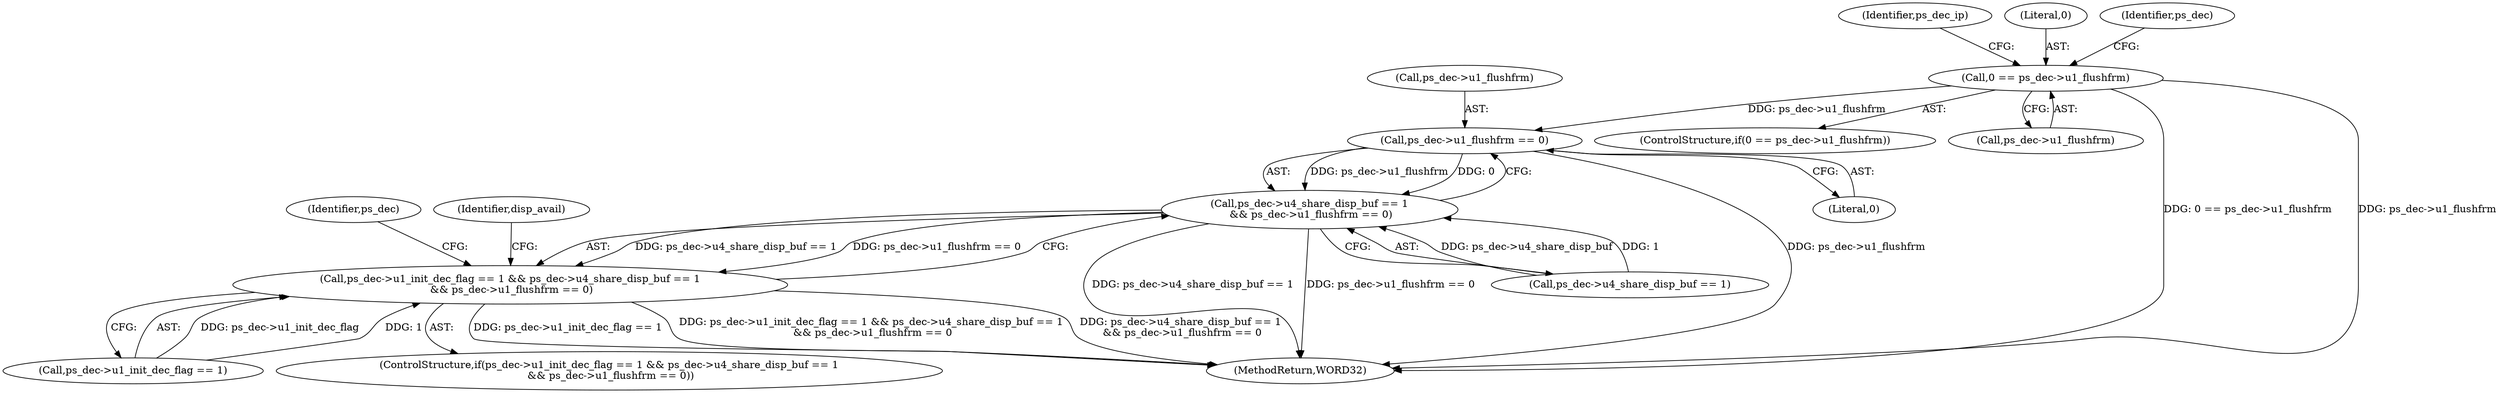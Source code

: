 digraph "0_Android_e86d3cfd2bc28dac421092106751e5638d54a848@pointer" {
"1000259" [label="(Call,0 == ps_dec->u1_flushfrm)"];
"1000541" [label="(Call,ps_dec->u1_flushfrm == 0)"];
"1000535" [label="(Call,ps_dec->u4_share_disp_buf == 1\n && ps_dec->u1_flushfrm == 0)"];
"1000529" [label="(Call,ps_dec->u1_init_dec_flag == 1 && ps_dec->u4_share_disp_buf == 1\n && ps_dec->u1_flushfrm == 0)"];
"1000268" [label="(Identifier,ps_dec_ip)"];
"1000259" [label="(Call,0 == ps_dec->u1_flushfrm)"];
"1000542" [label="(Call,ps_dec->u1_flushfrm)"];
"1000530" [label="(Call,ps_dec->u1_init_dec_flag == 1)"];
"1000705" [label="(Identifier,ps_dec)"];
"1000258" [label="(ControlStructure,if(0 == ps_dec->u1_flushfrm))"];
"1000261" [label="(Call,ps_dec->u1_flushfrm)"];
"1000260" [label="(Literal,0)"];
"1002270" [label="(MethodReturn,WORD32)"];
"1000541" [label="(Call,ps_dec->u1_flushfrm == 0)"];
"1000529" [label="(Call,ps_dec->u1_init_dec_flag == 1 && ps_dec->u4_share_disp_buf == 1\n && ps_dec->u1_flushfrm == 0)"];
"1000536" [label="(Call,ps_dec->u4_share_disp_buf == 1)"];
"1000309" [label="(Identifier,ps_dec)"];
"1000535" [label="(Call,ps_dec->u4_share_disp_buf == 1\n && ps_dec->u1_flushfrm == 0)"];
"1000528" [label="(ControlStructure,if(ps_dec->u1_init_dec_flag == 1 && ps_dec->u4_share_disp_buf == 1\n && ps_dec->u1_flushfrm == 0))"];
"1000545" [label="(Literal,0)"];
"1000550" [label="(Identifier,disp_avail)"];
"1000259" -> "1000258"  [label="AST: "];
"1000259" -> "1000261"  [label="CFG: "];
"1000260" -> "1000259"  [label="AST: "];
"1000261" -> "1000259"  [label="AST: "];
"1000268" -> "1000259"  [label="CFG: "];
"1000309" -> "1000259"  [label="CFG: "];
"1000259" -> "1002270"  [label="DDG: 0 == ps_dec->u1_flushfrm"];
"1000259" -> "1002270"  [label="DDG: ps_dec->u1_flushfrm"];
"1000259" -> "1000541"  [label="DDG: ps_dec->u1_flushfrm"];
"1000541" -> "1000535"  [label="AST: "];
"1000541" -> "1000545"  [label="CFG: "];
"1000542" -> "1000541"  [label="AST: "];
"1000545" -> "1000541"  [label="AST: "];
"1000535" -> "1000541"  [label="CFG: "];
"1000541" -> "1002270"  [label="DDG: ps_dec->u1_flushfrm"];
"1000541" -> "1000535"  [label="DDG: ps_dec->u1_flushfrm"];
"1000541" -> "1000535"  [label="DDG: 0"];
"1000535" -> "1000529"  [label="AST: "];
"1000535" -> "1000536"  [label="CFG: "];
"1000536" -> "1000535"  [label="AST: "];
"1000529" -> "1000535"  [label="CFG: "];
"1000535" -> "1002270"  [label="DDG: ps_dec->u4_share_disp_buf == 1"];
"1000535" -> "1002270"  [label="DDG: ps_dec->u1_flushfrm == 0"];
"1000535" -> "1000529"  [label="DDG: ps_dec->u4_share_disp_buf == 1"];
"1000535" -> "1000529"  [label="DDG: ps_dec->u1_flushfrm == 0"];
"1000536" -> "1000535"  [label="DDG: ps_dec->u4_share_disp_buf"];
"1000536" -> "1000535"  [label="DDG: 1"];
"1000529" -> "1000528"  [label="AST: "];
"1000529" -> "1000530"  [label="CFG: "];
"1000530" -> "1000529"  [label="AST: "];
"1000550" -> "1000529"  [label="CFG: "];
"1000705" -> "1000529"  [label="CFG: "];
"1000529" -> "1002270"  [label="DDG: ps_dec->u1_init_dec_flag == 1"];
"1000529" -> "1002270"  [label="DDG: ps_dec->u1_init_dec_flag == 1 && ps_dec->u4_share_disp_buf == 1\n && ps_dec->u1_flushfrm == 0"];
"1000529" -> "1002270"  [label="DDG: ps_dec->u4_share_disp_buf == 1\n && ps_dec->u1_flushfrm == 0"];
"1000530" -> "1000529"  [label="DDG: ps_dec->u1_init_dec_flag"];
"1000530" -> "1000529"  [label="DDG: 1"];
}
